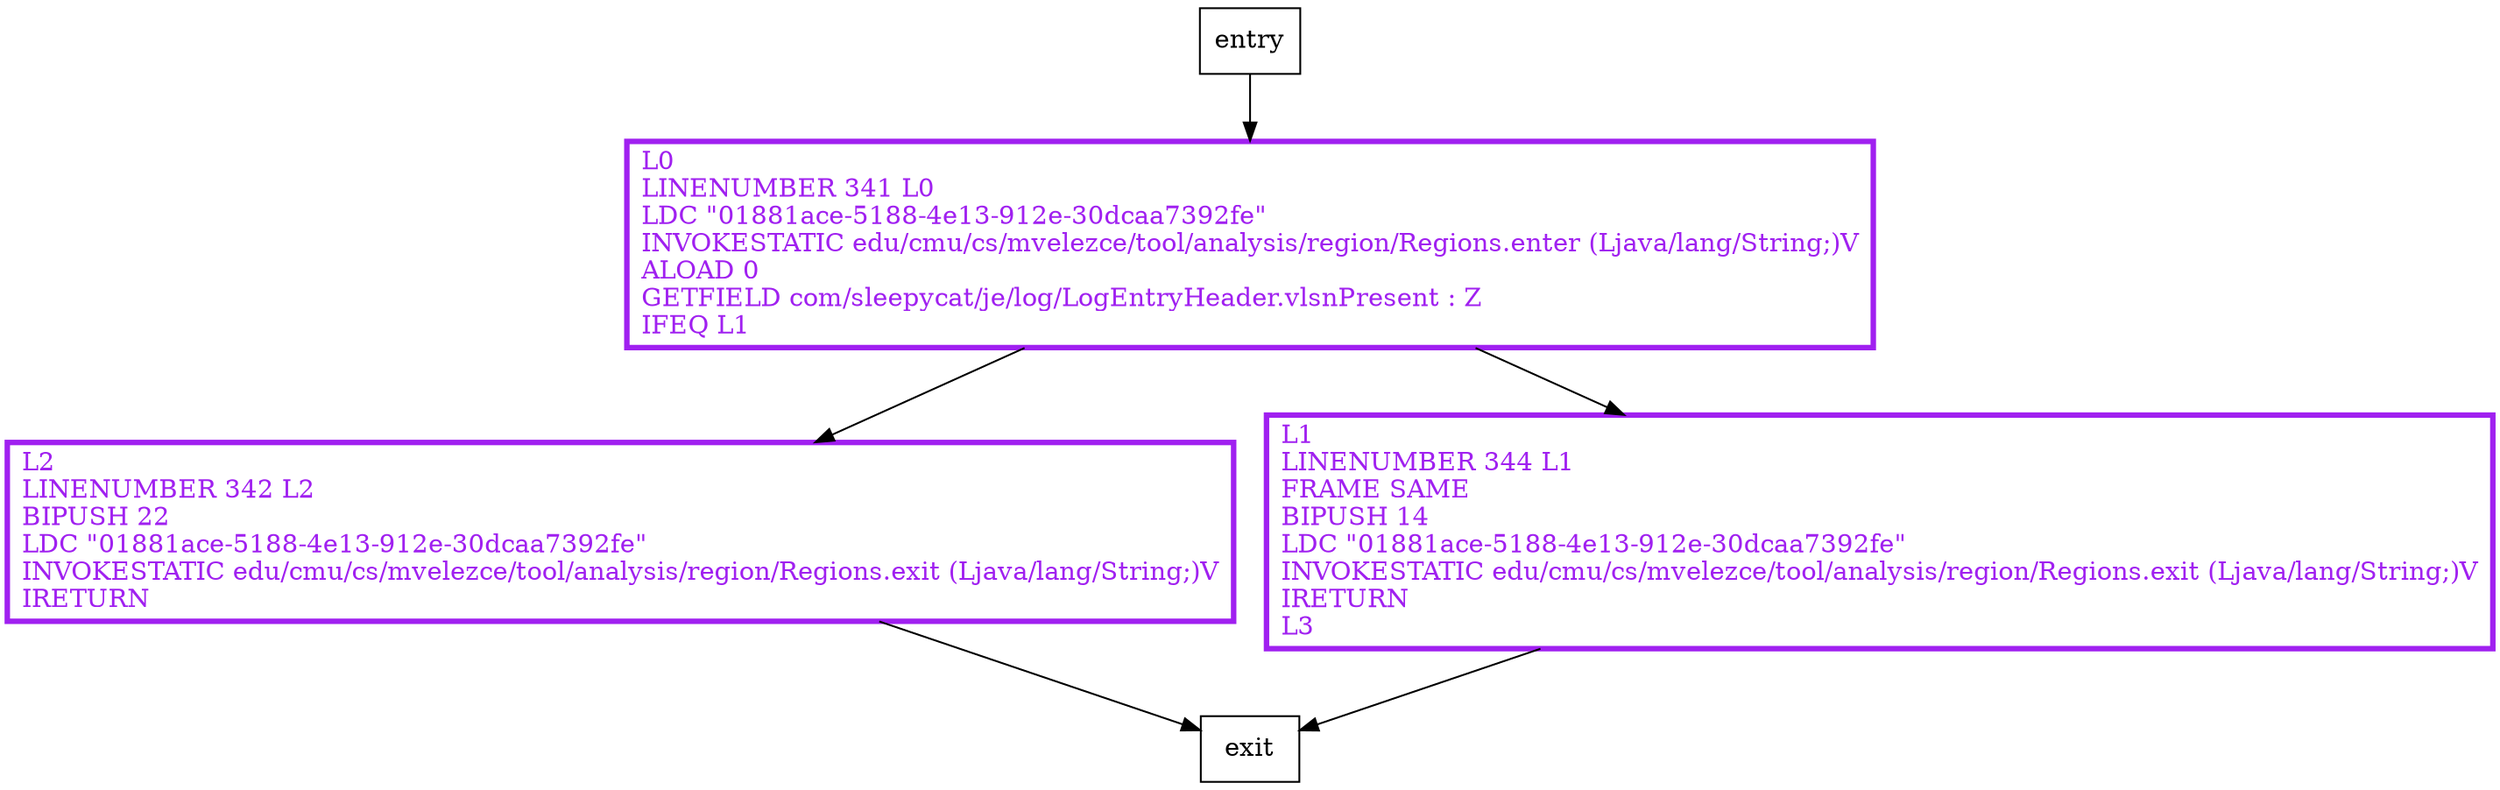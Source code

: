 digraph getSize {
node [shape=record];
1767780513 [label="L2\lLINENUMBER 342 L2\lBIPUSH 22\lLDC \"01881ace-5188-4e13-912e-30dcaa7392fe\"\lINVOKESTATIC edu/cmu/cs/mvelezce/tool/analysis/region/Regions.exit (Ljava/lang/String;)V\lIRETURN\l"];
848642385 [label="L1\lLINENUMBER 344 L1\lFRAME SAME\lBIPUSH 14\lLDC \"01881ace-5188-4e13-912e-30dcaa7392fe\"\lINVOKESTATIC edu/cmu/cs/mvelezce/tool/analysis/region/Regions.exit (Ljava/lang/String;)V\lIRETURN\lL3\l"];
699457162 [label="L0\lLINENUMBER 341 L0\lLDC \"01881ace-5188-4e13-912e-30dcaa7392fe\"\lINVOKESTATIC edu/cmu/cs/mvelezce/tool/analysis/region/Regions.enter (Ljava/lang/String;)V\lALOAD 0\lGETFIELD com/sleepycat/je/log/LogEntryHeader.vlsnPresent : Z\lIFEQ L1\l"];
entry;
exit;
entry -> 699457162;
1767780513 -> exit;
848642385 -> exit;
699457162 -> 1767780513;
699457162 -> 848642385;
1767780513[fontcolor="purple", penwidth=3, color="purple"];
848642385[fontcolor="purple", penwidth=3, color="purple"];
699457162[fontcolor="purple", penwidth=3, color="purple"];
}
